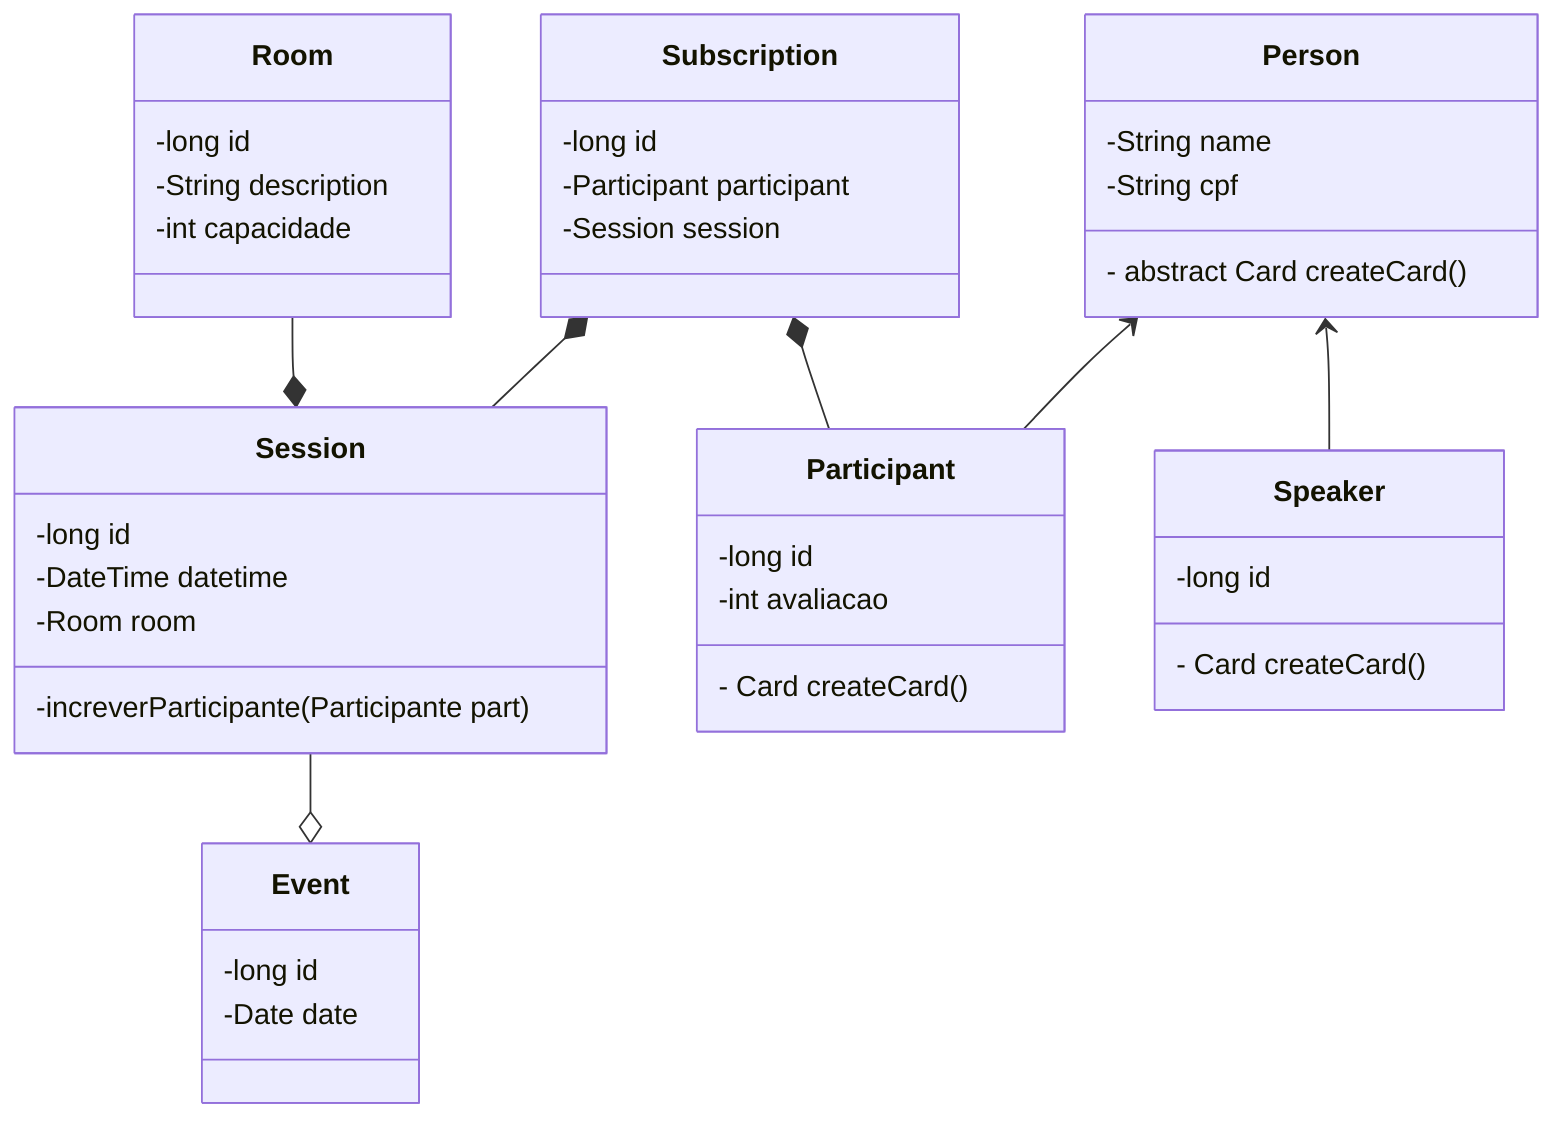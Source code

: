classDiagram

class Room{
    -long id
    -String description
    -int capacidade
}

class Session{
    -long id
    -DateTime datetime
    -Room room

    -increverParticipante(Participante part)
}

class Person{
    -String name
    -String cpf

    - abstract Card createCard()
}

class Participant{
    -long id
    -int avaliacao

    - Card createCard()
}

class Speaker{
    -long id

    - Card createCard()
}

class Subscription{
    -long id
    -Participant participant
    -Session session
}

class Event{
    -long id
    -Date date
}

%% Heranças

Person <-- Participant
Person <-- Speaker

%%
Subscription *-- Participant
Subscription *-- Session


Room --* Session
Session --o Event